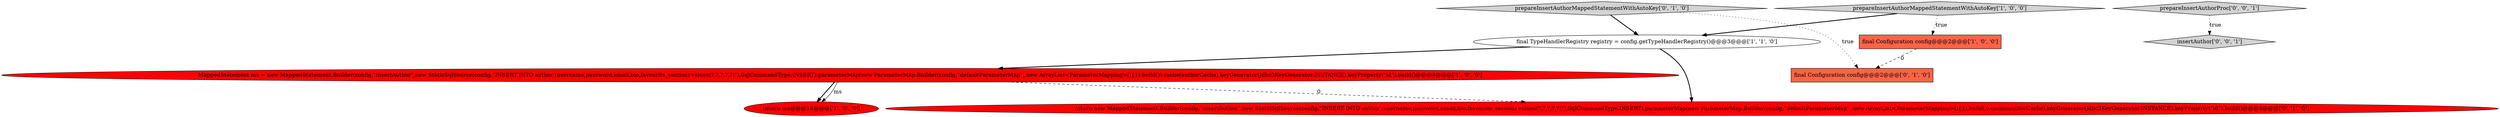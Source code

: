 digraph {
4 [style = filled, label = "MappedStatement ms = new MappedStatement.Builder(config,\"insertAuthor\",new StaticSqlSource(config,\"INSERT INTO author (username,password,email,bio,favourite_section) values(?,?,?,?,?)\"),SqlCommandType.INSERT).parameterMap(new ParameterMap.Builder(config,\"defaultParameterMap\",,new ArrayList<ParameterMapping>(){}).build()).cache(authorCache).keyGenerator(Jdbc3KeyGenerator.INSTANCE).keyProperty(\"id\").build()@@@4@@@['1', '0', '0']", fillcolor = red, shape = ellipse image = "AAA1AAABBB1BBB"];
6 [style = filled, label = "final Configuration config@@@2@@@['0', '1', '0']", fillcolor = tomato, shape = box image = "AAA1AAABBB2BBB"];
3 [style = filled, label = "return ms@@@14@@@['1', '0', '0']", fillcolor = red, shape = ellipse image = "AAA1AAABBB1BBB"];
0 [style = filled, label = "final TypeHandlerRegistry registry = config.getTypeHandlerRegistry()@@@3@@@['1', '1', '0']", fillcolor = white, shape = ellipse image = "AAA0AAABBB1BBB"];
7 [style = filled, label = "prepareInsertAuthorMappedStatementWithAutoKey['0', '1', '0']", fillcolor = lightgray, shape = diamond image = "AAA0AAABBB2BBB"];
9 [style = filled, label = "prepareInsertAuthorProc['0', '0', '1']", fillcolor = lightgray, shape = diamond image = "AAA0AAABBB3BBB"];
1 [style = filled, label = "prepareInsertAuthorMappedStatementWithAutoKey['1', '0', '0']", fillcolor = lightgray, shape = diamond image = "AAA0AAABBB1BBB"];
5 [style = filled, label = "return new MappedStatement.Builder(config,\"insertAuthor\",new StaticSqlSource(config,\"INSERT INTO author (username,password,email,bio,favourite_section) values(?,?,?,?,?)\"),SqlCommandType.INSERT).parameterMap(new ParameterMap.Builder(config,\"defaultParameterMap\",,new ArrayList<ParameterMapping>(){}).build()).cache(authorCache).keyGenerator(Jdbc3KeyGenerator.INSTANCE).keyProperty(\"id\").build()@@@4@@@['0', '1', '0']", fillcolor = red, shape = ellipse image = "AAA1AAABBB2BBB"];
8 [style = filled, label = "insertAuthor['0', '0', '1']", fillcolor = lightgray, shape = diamond image = "AAA0AAABBB3BBB"];
2 [style = filled, label = "final Configuration config@@@2@@@['1', '0', '0']", fillcolor = tomato, shape = box image = "AAA1AAABBB1BBB"];
4->5 [style = dashed, label="0"];
4->3 [style = bold, label=""];
7->6 [style = dotted, label="true"];
7->0 [style = bold, label=""];
1->0 [style = bold, label=""];
4->3 [style = solid, label="ms"];
1->2 [style = dotted, label="true"];
0->4 [style = bold, label=""];
0->5 [style = bold, label=""];
9->8 [style = dotted, label="true"];
2->6 [style = dashed, label="0"];
}
